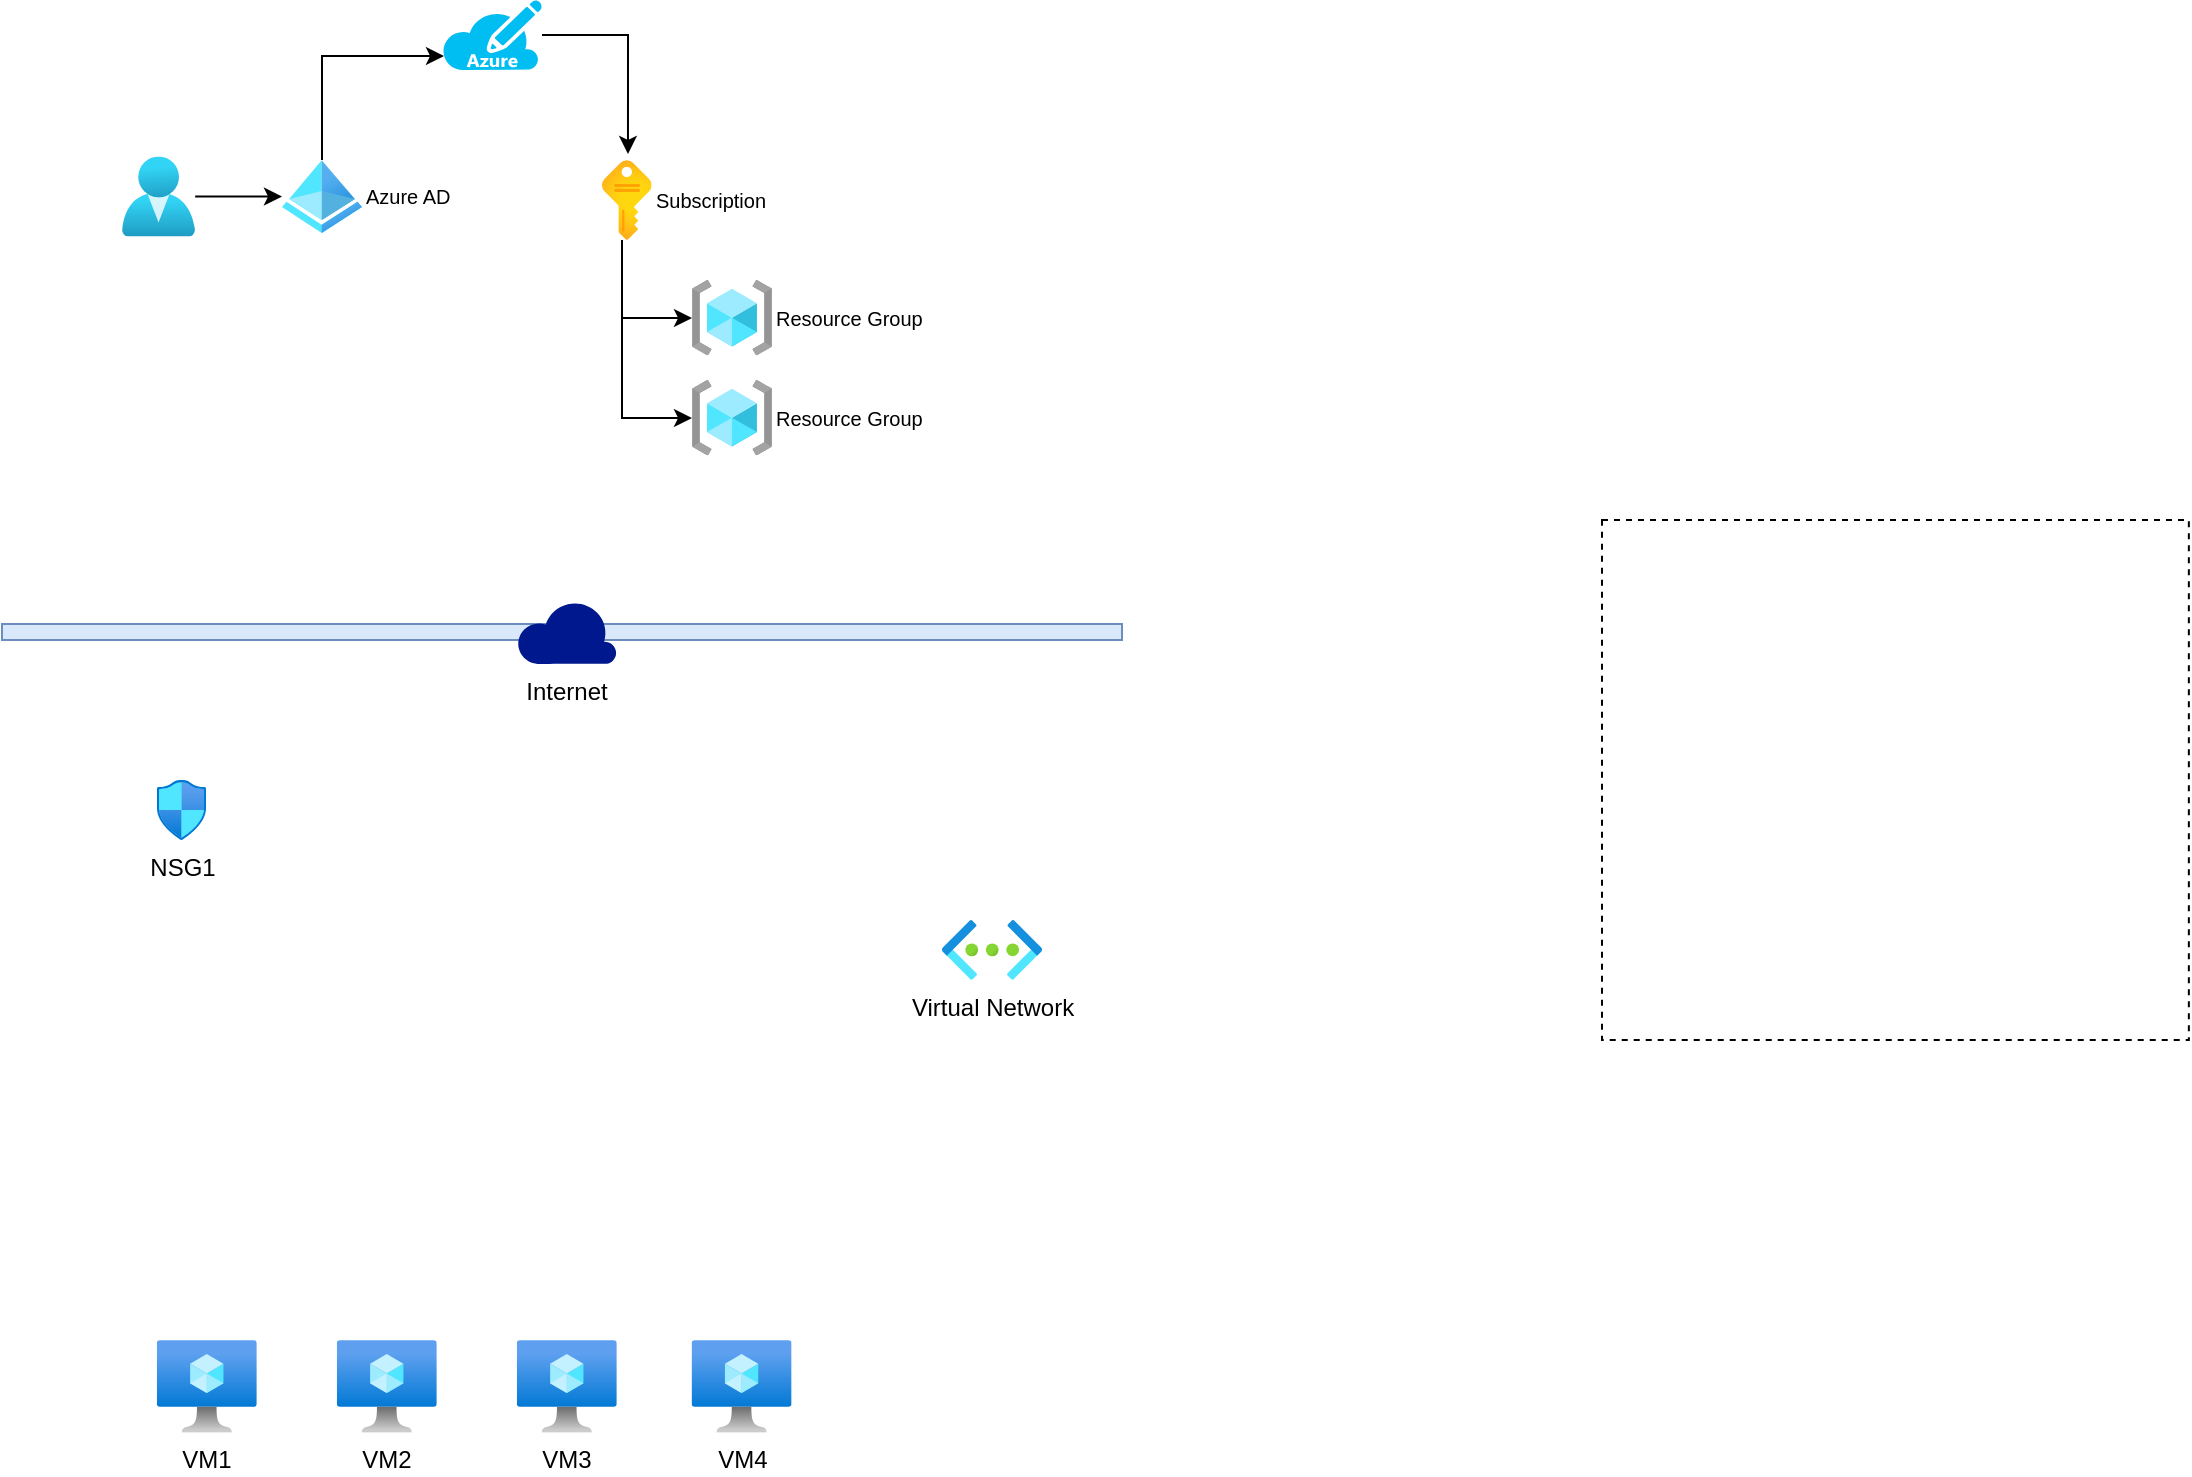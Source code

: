<mxfile version="16.1.0" type="github">
  <diagram id="OQ0EmM7Xb9CICZ_JNeIO" name="Page-1">
    <mxGraphModel dx="691" dy="347" grid="1" gridSize="10" guides="1" tooltips="1" connect="1" arrows="1" fold="1" page="0" pageScale="1" pageWidth="850" pageHeight="1100" math="0" shadow="0">
      <root>
        <mxCell id="0" />
        <mxCell id="1" parent="0" />
        <mxCell id="fT3AvStkklrtwL1eyzSW-9" value="" style="rounded=0;whiteSpace=wrap;html=1;fillColor=#dae8fc;strokeColor=#6c8ebf;" vertex="1" parent="1">
          <mxGeometry x="80" y="372" width="560" height="8" as="geometry" />
        </mxCell>
        <mxCell id="fT3AvStkklrtwL1eyzSW-2" value="" style="rounded=0;whiteSpace=wrap;html=1;fillColor=none;dashed=1;" vertex="1" parent="1">
          <mxGeometry x="880" y="320" width="293.43" height="260" as="geometry" />
        </mxCell>
        <mxCell id="7h7i-8I8U4jJSZl56zin-5" style="edgeStyle=orthogonalEdgeStyle;rounded=0;orthogonalLoop=1;jettySize=auto;html=1;fontSize=10;" parent="1" source="7h7i-8I8U4jJSZl56zin-2" target="7h7i-8I8U4jJSZl56zin-3" edge="1">
          <mxGeometry relative="1" as="geometry">
            <Array as="points">
              <mxPoint x="390" y="219" />
            </Array>
          </mxGeometry>
        </mxCell>
        <mxCell id="7h7i-8I8U4jJSZl56zin-9" style="edgeStyle=orthogonalEdgeStyle;rounded=0;orthogonalLoop=1;jettySize=auto;html=1;fontSize=10;" parent="1" source="7h7i-8I8U4jJSZl56zin-2" target="7h7i-8I8U4jJSZl56zin-7" edge="1">
          <mxGeometry relative="1" as="geometry">
            <Array as="points">
              <mxPoint x="390" y="269" />
            </Array>
          </mxGeometry>
        </mxCell>
        <mxCell id="7h7i-8I8U4jJSZl56zin-2" value="" style="aspect=fixed;html=1;points=[];align=center;image;fontSize=12;image=img/lib/azure2/general/Subscriptions.svg;" parent="1" vertex="1">
          <mxGeometry x="380" y="140" width="24.79" height="40" as="geometry" />
        </mxCell>
        <mxCell id="7h7i-8I8U4jJSZl56zin-3" value="&lt;br&gt;" style="aspect=fixed;html=1;points=[];align=center;image;fontSize=12;image=img/lib/azure2/general/Resource_Groups.svg;" parent="1" vertex="1">
          <mxGeometry x="425" y="200" width="40" height="37.65" as="geometry" />
        </mxCell>
        <mxCell id="7h7i-8I8U4jJSZl56zin-4" value="Subscription" style="text;html=1;strokeColor=none;fillColor=none;align=left;verticalAlign=middle;whiteSpace=wrap;rounded=0;fontSize=10;" parent="1" vertex="1">
          <mxGeometry x="404.79" y="150" width="70" height="20" as="geometry" />
        </mxCell>
        <mxCell id="7h7i-8I8U4jJSZl56zin-6" value="Resource Group" style="text;html=1;strokeColor=none;fillColor=none;align=left;verticalAlign=middle;whiteSpace=wrap;rounded=0;fontSize=10;" parent="1" vertex="1">
          <mxGeometry x="465" y="208.83" width="90" height="20" as="geometry" />
        </mxCell>
        <mxCell id="7h7i-8I8U4jJSZl56zin-7" value="&lt;br&gt;" style="aspect=fixed;html=1;points=[];align=center;image;fontSize=12;image=img/lib/azure2/general/Resource_Groups.svg;" parent="1" vertex="1">
          <mxGeometry x="425" y="250" width="40" height="37.65" as="geometry" />
        </mxCell>
        <mxCell id="7h7i-8I8U4jJSZl56zin-8" value="Resource Group" style="text;html=1;strokeColor=none;fillColor=none;align=left;verticalAlign=middle;whiteSpace=wrap;rounded=0;fontSize=10;" parent="1" vertex="1">
          <mxGeometry x="465" y="258.83" width="90" height="20" as="geometry" />
        </mxCell>
        <mxCell id="7h7i-8I8U4jJSZl56zin-13" style="edgeStyle=orthogonalEdgeStyle;rounded=0;orthogonalLoop=1;jettySize=auto;html=1;entryX=0.02;entryY=0.8;entryDx=0;entryDy=0;entryPerimeter=0;fontSize=10;" parent="1" source="7h7i-8I8U4jJSZl56zin-10" target="7h7i-8I8U4jJSZl56zin-12" edge="1">
          <mxGeometry relative="1" as="geometry">
            <Array as="points">
              <mxPoint x="240" y="88" />
            </Array>
          </mxGeometry>
        </mxCell>
        <mxCell id="7h7i-8I8U4jJSZl56zin-10" value="" style="aspect=fixed;html=1;points=[];align=center;image;fontSize=12;image=img/lib/azure2/identity/Azure_Active_Directory.svg;" parent="1" vertex="1">
          <mxGeometry x="220" y="140" width="40" height="36.57" as="geometry" />
        </mxCell>
        <mxCell id="7h7i-8I8U4jJSZl56zin-11" value="Azure AD" style="text;html=1;strokeColor=none;fillColor=none;align=left;verticalAlign=middle;whiteSpace=wrap;rounded=0;fontSize=10;" parent="1" vertex="1">
          <mxGeometry x="260" y="148.28" width="70" height="20" as="geometry" />
        </mxCell>
        <mxCell id="7h7i-8I8U4jJSZl56zin-14" style="edgeStyle=orthogonalEdgeStyle;rounded=0;orthogonalLoop=1;jettySize=auto;html=1;entryX=0.524;entryY=-0.075;entryDx=0;entryDy=0;entryPerimeter=0;fontSize=10;" parent="1" source="7h7i-8I8U4jJSZl56zin-12" target="7h7i-8I8U4jJSZl56zin-2" edge="1">
          <mxGeometry relative="1" as="geometry" />
        </mxCell>
        <mxCell id="7h7i-8I8U4jJSZl56zin-12" value="" style="verticalLabelPosition=bottom;html=1;verticalAlign=top;align=center;strokeColor=none;fillColor=#00BEF2;shape=mxgraph.azure.azure_subscription;fontSize=10;" parent="1" vertex="1">
          <mxGeometry x="300" y="60" width="50" height="35" as="geometry" />
        </mxCell>
        <mxCell id="7h7i-8I8U4jJSZl56zin-16" style="edgeStyle=orthogonalEdgeStyle;rounded=0;orthogonalLoop=1;jettySize=auto;html=1;fontSize=10;" parent="1" source="7h7i-8I8U4jJSZl56zin-15" target="7h7i-8I8U4jJSZl56zin-10" edge="1">
          <mxGeometry relative="1" as="geometry" />
        </mxCell>
        <mxCell id="7h7i-8I8U4jJSZl56zin-15" value="" style="aspect=fixed;html=1;points=[];align=center;image;fontSize=12;image=img/lib/azure2/identity/Users.svg;" parent="1" vertex="1">
          <mxGeometry x="140" y="138.28" width="36.57" height="40" as="geometry" />
        </mxCell>
        <mxCell id="fT3AvStkklrtwL1eyzSW-1" value="Virtual Network" style="aspect=fixed;html=1;points=[];align=center;image;fontSize=12;image=img/lib/azure2/networking/Virtual_Networks.svg;" vertex="1" parent="1">
          <mxGeometry x="550" y="520" width="50" height="29.85" as="geometry" />
        </mxCell>
        <mxCell id="fT3AvStkklrtwL1eyzSW-3" value="VM1" style="aspect=fixed;html=1;points=[];align=center;image;fontSize=12;image=img/lib/azure2/compute/Virtual_Machine.svg;dashed=1;fillColor=none;" vertex="1" parent="1">
          <mxGeometry x="157.39" y="730" width="50" height="46.38" as="geometry" />
        </mxCell>
        <mxCell id="fT3AvStkklrtwL1eyzSW-4" value="VM2" style="aspect=fixed;html=1;points=[];align=center;image;fontSize=12;image=img/lib/azure2/compute/Virtual_Machine.svg;dashed=1;fillColor=none;" vertex="1" parent="1">
          <mxGeometry x="247.39" y="730" width="50" height="46.38" as="geometry" />
        </mxCell>
        <mxCell id="fT3AvStkklrtwL1eyzSW-5" value="VM3" style="aspect=fixed;html=1;points=[];align=center;image;fontSize=12;image=img/lib/azure2/compute/Virtual_Machine.svg;dashed=1;fillColor=none;" vertex="1" parent="1">
          <mxGeometry x="337.39" y="730" width="50" height="46.38" as="geometry" />
        </mxCell>
        <mxCell id="fT3AvStkklrtwL1eyzSW-6" value="VM4" style="aspect=fixed;html=1;points=[];align=center;image;fontSize=12;image=img/lib/azure2/compute/Virtual_Machine.svg;dashed=1;fillColor=none;" vertex="1" parent="1">
          <mxGeometry x="424.79" y="730" width="50" height="46.38" as="geometry" />
        </mxCell>
        <mxCell id="fT3AvStkklrtwL1eyzSW-7" value="NSG1&lt;br&gt;" style="aspect=fixed;html=1;points=[];align=center;image;fontSize=12;image=img/lib/azure2/networking/Network_Security_Groups.svg;dashed=1;fillColor=none;" vertex="1" parent="1">
          <mxGeometry x="157.39" y="450" width="24.71" height="30" as="geometry" />
        </mxCell>
        <mxCell id="fT3AvStkklrtwL1eyzSW-8" value="Internet" style="sketch=0;aspect=fixed;pointerEvents=1;shadow=0;dashed=0;html=1;strokeColor=none;labelPosition=center;verticalLabelPosition=bottom;verticalAlign=top;align=center;fillColor=#00188D;shape=mxgraph.azure.cloud" vertex="1" parent="1">
          <mxGeometry x="337.39" y="360" width="50" height="32" as="geometry" />
        </mxCell>
      </root>
    </mxGraphModel>
  </diagram>
</mxfile>
